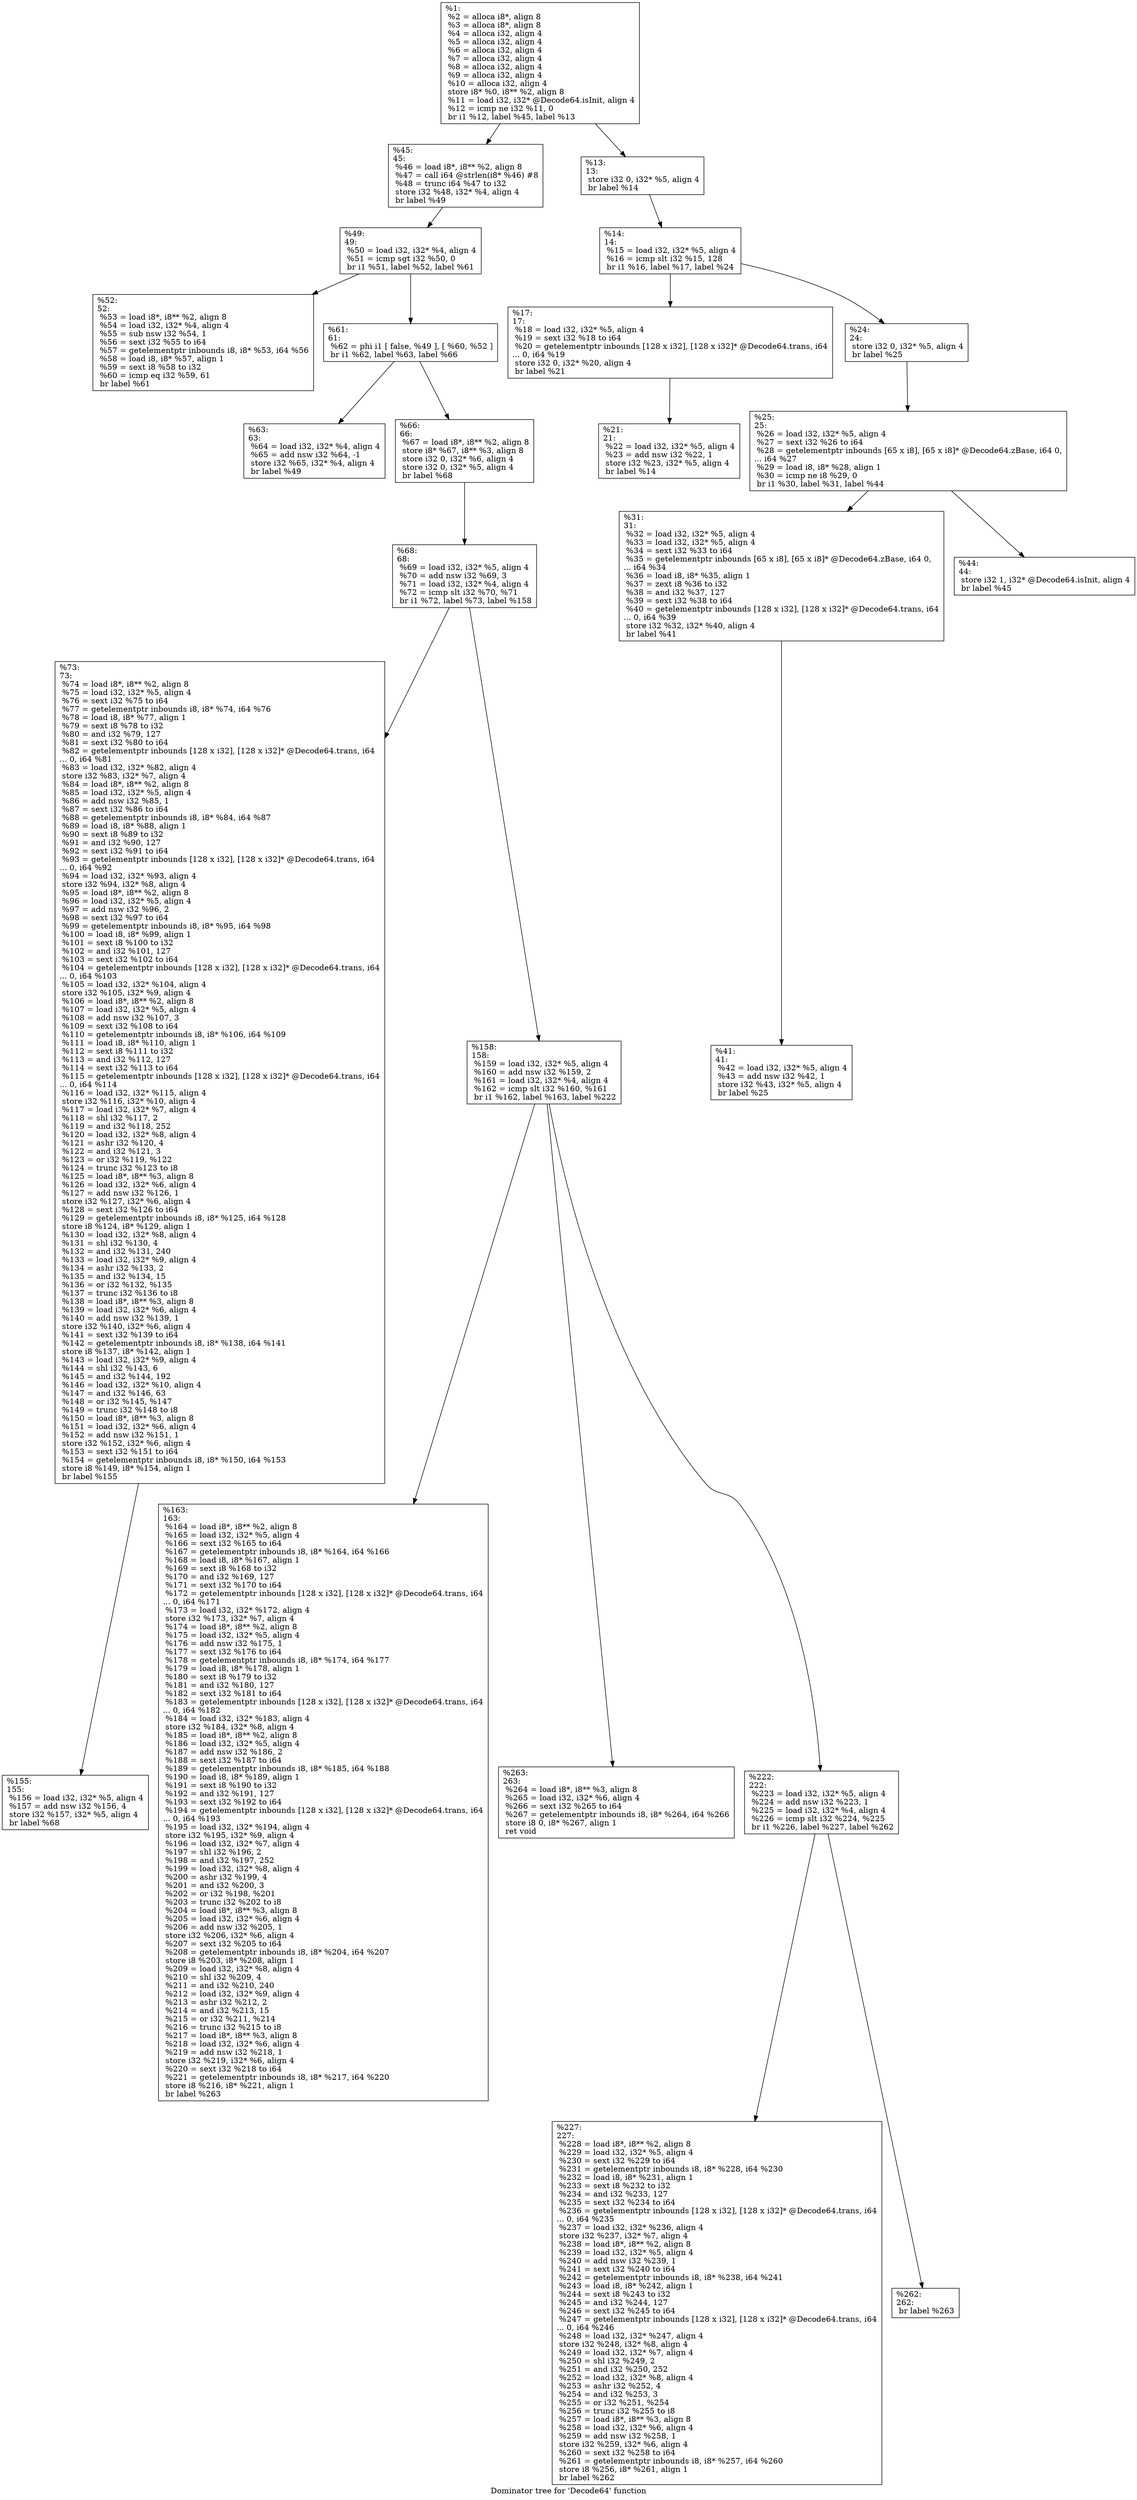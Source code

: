 digraph "Dominator tree for 'Decode64' function" {
	label="Dominator tree for 'Decode64' function";

	Node0x22b0610 [shape=record,label="{%1:\l  %2 = alloca i8*, align 8\l  %3 = alloca i8*, align 8\l  %4 = alloca i32, align 4\l  %5 = alloca i32, align 4\l  %6 = alloca i32, align 4\l  %7 = alloca i32, align 4\l  %8 = alloca i32, align 4\l  %9 = alloca i32, align 4\l  %10 = alloca i32, align 4\l  store i8* %0, i8** %2, align 8\l  %11 = load i32, i32* @Decode64.isInit, align 4\l  %12 = icmp ne i32 %11, 0\l  br i1 %12, label %45, label %13\l}"];
	Node0x22b0610 -> Node0x22b0940;
	Node0x22b0610 -> Node0x22506a0;
	Node0x22b0940 [shape=record,label="{%45:\l45:                                               \l  %46 = load i8*, i8** %2, align 8\l  %47 = call i64 @strlen(i8* %46) #8\l  %48 = trunc i64 %47 to i32\l  store i32 %48, i32* %4, align 4\l  br label %49\l}"];
	Node0x22b0940 -> Node0x22b2a90;
	Node0x22b2a90 [shape=record,label="{%49:\l49:                                               \l  %50 = load i32, i32* %4, align 4\l  %51 = icmp sgt i32 %50, 0\l  br i1 %51, label %52, label %61\l}"];
	Node0x22b2a90 -> Node0x22b4c00;
	Node0x22b2a90 -> Node0x225ad10;
	Node0x22b4c00 [shape=record,label="{%52:\l52:                                               \l  %53 = load i8*, i8** %2, align 8\l  %54 = load i32, i32* %4, align 4\l  %55 = sub nsw i32 %54, 1\l  %56 = sext i32 %55 to i64\l  %57 = getelementptr inbounds i8, i8* %53, i64 %56\l  %58 = load i8, i8* %57, align 1\l  %59 = sext i8 %58 to i32\l  %60 = icmp eq i32 %59, 61\l  br label %61\l}"];
	Node0x225ad10 [shape=record,label="{%61:\l61:                                               \l  %62 = phi i1 [ false, %49 ], [ %60, %52 ]\l  br i1 %62, label %63, label %66\l}"];
	Node0x225ad10 -> Node0x2261c90;
	Node0x225ad10 -> Node0x22603f0;
	Node0x2261c90 [shape=record,label="{%63:\l63:                                               \l  %64 = load i32, i32* %4, align 4\l  %65 = add nsw i32 %64, -1\l  store i32 %65, i32* %4, align 4\l  br label %49\l}"];
	Node0x22603f0 [shape=record,label="{%66:\l66:                                               \l  %67 = load i8*, i8** %2, align 8\l  store i8* %67, i8** %3, align 8\l  store i32 0, i32* %6, align 4\l  store i32 0, i32* %5, align 4\l  br label %68\l}"];
	Node0x22603f0 -> Node0x224b5b0;
	Node0x224b5b0 [shape=record,label="{%68:\l68:                                               \l  %69 = load i32, i32* %5, align 4\l  %70 = add nsw i32 %69, 3\l  %71 = load i32, i32* %4, align 4\l  %72 = icmp slt i32 %70, %71\l  br i1 %72, label %73, label %158\l}"];
	Node0x224b5b0 -> Node0x225c1a0;
	Node0x224b5b0 -> Node0x2259050;
	Node0x225c1a0 [shape=record,label="{%73:\l73:                                               \l  %74 = load i8*, i8** %2, align 8\l  %75 = load i32, i32* %5, align 4\l  %76 = sext i32 %75 to i64\l  %77 = getelementptr inbounds i8, i8* %74, i64 %76\l  %78 = load i8, i8* %77, align 1\l  %79 = sext i8 %78 to i32\l  %80 = and i32 %79, 127\l  %81 = sext i32 %80 to i64\l  %82 = getelementptr inbounds [128 x i32], [128 x i32]* @Decode64.trans, i64\l... 0, i64 %81\l  %83 = load i32, i32* %82, align 4\l  store i32 %83, i32* %7, align 4\l  %84 = load i8*, i8** %2, align 8\l  %85 = load i32, i32* %5, align 4\l  %86 = add nsw i32 %85, 1\l  %87 = sext i32 %86 to i64\l  %88 = getelementptr inbounds i8, i8* %84, i64 %87\l  %89 = load i8, i8* %88, align 1\l  %90 = sext i8 %89 to i32\l  %91 = and i32 %90, 127\l  %92 = sext i32 %91 to i64\l  %93 = getelementptr inbounds [128 x i32], [128 x i32]* @Decode64.trans, i64\l... 0, i64 %92\l  %94 = load i32, i32* %93, align 4\l  store i32 %94, i32* %8, align 4\l  %95 = load i8*, i8** %2, align 8\l  %96 = load i32, i32* %5, align 4\l  %97 = add nsw i32 %96, 2\l  %98 = sext i32 %97 to i64\l  %99 = getelementptr inbounds i8, i8* %95, i64 %98\l  %100 = load i8, i8* %99, align 1\l  %101 = sext i8 %100 to i32\l  %102 = and i32 %101, 127\l  %103 = sext i32 %102 to i64\l  %104 = getelementptr inbounds [128 x i32], [128 x i32]* @Decode64.trans, i64\l... 0, i64 %103\l  %105 = load i32, i32* %104, align 4\l  store i32 %105, i32* %9, align 4\l  %106 = load i8*, i8** %2, align 8\l  %107 = load i32, i32* %5, align 4\l  %108 = add nsw i32 %107, 3\l  %109 = sext i32 %108 to i64\l  %110 = getelementptr inbounds i8, i8* %106, i64 %109\l  %111 = load i8, i8* %110, align 1\l  %112 = sext i8 %111 to i32\l  %113 = and i32 %112, 127\l  %114 = sext i32 %113 to i64\l  %115 = getelementptr inbounds [128 x i32], [128 x i32]* @Decode64.trans, i64\l... 0, i64 %114\l  %116 = load i32, i32* %115, align 4\l  store i32 %116, i32* %10, align 4\l  %117 = load i32, i32* %7, align 4\l  %118 = shl i32 %117, 2\l  %119 = and i32 %118, 252\l  %120 = load i32, i32* %8, align 4\l  %121 = ashr i32 %120, 4\l  %122 = and i32 %121, 3\l  %123 = or i32 %119, %122\l  %124 = trunc i32 %123 to i8\l  %125 = load i8*, i8** %3, align 8\l  %126 = load i32, i32* %6, align 4\l  %127 = add nsw i32 %126, 1\l  store i32 %127, i32* %6, align 4\l  %128 = sext i32 %126 to i64\l  %129 = getelementptr inbounds i8, i8* %125, i64 %128\l  store i8 %124, i8* %129, align 1\l  %130 = load i32, i32* %8, align 4\l  %131 = shl i32 %130, 4\l  %132 = and i32 %131, 240\l  %133 = load i32, i32* %9, align 4\l  %134 = ashr i32 %133, 2\l  %135 = and i32 %134, 15\l  %136 = or i32 %132, %135\l  %137 = trunc i32 %136 to i8\l  %138 = load i8*, i8** %3, align 8\l  %139 = load i32, i32* %6, align 4\l  %140 = add nsw i32 %139, 1\l  store i32 %140, i32* %6, align 4\l  %141 = sext i32 %139 to i64\l  %142 = getelementptr inbounds i8, i8* %138, i64 %141\l  store i8 %137, i8* %142, align 1\l  %143 = load i32, i32* %9, align 4\l  %144 = shl i32 %143, 6\l  %145 = and i32 %144, 192\l  %146 = load i32, i32* %10, align 4\l  %147 = and i32 %146, 63\l  %148 = or i32 %145, %147\l  %149 = trunc i32 %148 to i8\l  %150 = load i8*, i8** %3, align 8\l  %151 = load i32, i32* %6, align 4\l  %152 = add nsw i32 %151, 1\l  store i32 %152, i32* %6, align 4\l  %153 = sext i32 %151 to i64\l  %154 = getelementptr inbounds i8, i8* %150, i64 %153\l  store i8 %149, i8* %154, align 1\l  br label %155\l}"];
	Node0x225c1a0 -> Node0x2263020;
	Node0x2263020 [shape=record,label="{%155:\l155:                                              \l  %156 = load i32, i32* %5, align 4\l  %157 = add nsw i32 %156, 4\l  store i32 %157, i32* %5, align 4\l  br label %68\l}"];
	Node0x2259050 [shape=record,label="{%158:\l158:                                              \l  %159 = load i32, i32* %5, align 4\l  %160 = add nsw i32 %159, 2\l  %161 = load i32, i32* %4, align 4\l  %162 = icmp slt i32 %160, %161\l  br i1 %162, label %163, label %222\l}"];
	Node0x2259050 -> Node0x2247c00;
	Node0x2259050 -> Node0x22538a0;
	Node0x2259050 -> Node0x2248bb0;
	Node0x2247c00 [shape=record,label="{%163:\l163:                                              \l  %164 = load i8*, i8** %2, align 8\l  %165 = load i32, i32* %5, align 4\l  %166 = sext i32 %165 to i64\l  %167 = getelementptr inbounds i8, i8* %164, i64 %166\l  %168 = load i8, i8* %167, align 1\l  %169 = sext i8 %168 to i32\l  %170 = and i32 %169, 127\l  %171 = sext i32 %170 to i64\l  %172 = getelementptr inbounds [128 x i32], [128 x i32]* @Decode64.trans, i64\l... 0, i64 %171\l  %173 = load i32, i32* %172, align 4\l  store i32 %173, i32* %7, align 4\l  %174 = load i8*, i8** %2, align 8\l  %175 = load i32, i32* %5, align 4\l  %176 = add nsw i32 %175, 1\l  %177 = sext i32 %176 to i64\l  %178 = getelementptr inbounds i8, i8* %174, i64 %177\l  %179 = load i8, i8* %178, align 1\l  %180 = sext i8 %179 to i32\l  %181 = and i32 %180, 127\l  %182 = sext i32 %181 to i64\l  %183 = getelementptr inbounds [128 x i32], [128 x i32]* @Decode64.trans, i64\l... 0, i64 %182\l  %184 = load i32, i32* %183, align 4\l  store i32 %184, i32* %8, align 4\l  %185 = load i8*, i8** %2, align 8\l  %186 = load i32, i32* %5, align 4\l  %187 = add nsw i32 %186, 2\l  %188 = sext i32 %187 to i64\l  %189 = getelementptr inbounds i8, i8* %185, i64 %188\l  %190 = load i8, i8* %189, align 1\l  %191 = sext i8 %190 to i32\l  %192 = and i32 %191, 127\l  %193 = sext i32 %192 to i64\l  %194 = getelementptr inbounds [128 x i32], [128 x i32]* @Decode64.trans, i64\l... 0, i64 %193\l  %195 = load i32, i32* %194, align 4\l  store i32 %195, i32* %9, align 4\l  %196 = load i32, i32* %7, align 4\l  %197 = shl i32 %196, 2\l  %198 = and i32 %197, 252\l  %199 = load i32, i32* %8, align 4\l  %200 = ashr i32 %199, 4\l  %201 = and i32 %200, 3\l  %202 = or i32 %198, %201\l  %203 = trunc i32 %202 to i8\l  %204 = load i8*, i8** %3, align 8\l  %205 = load i32, i32* %6, align 4\l  %206 = add nsw i32 %205, 1\l  store i32 %206, i32* %6, align 4\l  %207 = sext i32 %205 to i64\l  %208 = getelementptr inbounds i8, i8* %204, i64 %207\l  store i8 %203, i8* %208, align 1\l  %209 = load i32, i32* %8, align 4\l  %210 = shl i32 %209, 4\l  %211 = and i32 %210, 240\l  %212 = load i32, i32* %9, align 4\l  %213 = ashr i32 %212, 2\l  %214 = and i32 %213, 15\l  %215 = or i32 %211, %214\l  %216 = trunc i32 %215 to i8\l  %217 = load i8*, i8** %3, align 8\l  %218 = load i32, i32* %6, align 4\l  %219 = add nsw i32 %218, 1\l  store i32 %219, i32* %6, align 4\l  %220 = sext i32 %218 to i64\l  %221 = getelementptr inbounds i8, i8* %217, i64 %220\l  store i8 %216, i8* %221, align 1\l  br label %263\l}"];
	Node0x22538a0 [shape=record,label="{%263:\l263:                                              \l  %264 = load i8*, i8** %3, align 8\l  %265 = load i32, i32* %6, align 4\l  %266 = sext i32 %265 to i64\l  %267 = getelementptr inbounds i8, i8* %264, i64 %266\l  store i8 0, i8* %267, align 1\l  ret void\l}"];
	Node0x2248bb0 [shape=record,label="{%222:\l222:                                              \l  %223 = load i32, i32* %5, align 4\l  %224 = add nsw i32 %223, 1\l  %225 = load i32, i32* %4, align 4\l  %226 = icmp slt i32 %224, %225\l  br i1 %226, label %227, label %262\l}"];
	Node0x2248bb0 -> Node0x22633c0;
	Node0x2248bb0 -> Node0x2256c60;
	Node0x22633c0 [shape=record,label="{%227:\l227:                                              \l  %228 = load i8*, i8** %2, align 8\l  %229 = load i32, i32* %5, align 4\l  %230 = sext i32 %229 to i64\l  %231 = getelementptr inbounds i8, i8* %228, i64 %230\l  %232 = load i8, i8* %231, align 1\l  %233 = sext i8 %232 to i32\l  %234 = and i32 %233, 127\l  %235 = sext i32 %234 to i64\l  %236 = getelementptr inbounds [128 x i32], [128 x i32]* @Decode64.trans, i64\l... 0, i64 %235\l  %237 = load i32, i32* %236, align 4\l  store i32 %237, i32* %7, align 4\l  %238 = load i8*, i8** %2, align 8\l  %239 = load i32, i32* %5, align 4\l  %240 = add nsw i32 %239, 1\l  %241 = sext i32 %240 to i64\l  %242 = getelementptr inbounds i8, i8* %238, i64 %241\l  %243 = load i8, i8* %242, align 1\l  %244 = sext i8 %243 to i32\l  %245 = and i32 %244, 127\l  %246 = sext i32 %245 to i64\l  %247 = getelementptr inbounds [128 x i32], [128 x i32]* @Decode64.trans, i64\l... 0, i64 %246\l  %248 = load i32, i32* %247, align 4\l  store i32 %248, i32* %8, align 4\l  %249 = load i32, i32* %7, align 4\l  %250 = shl i32 %249, 2\l  %251 = and i32 %250, 252\l  %252 = load i32, i32* %8, align 4\l  %253 = ashr i32 %252, 4\l  %254 = and i32 %253, 3\l  %255 = or i32 %251, %254\l  %256 = trunc i32 %255 to i8\l  %257 = load i8*, i8** %3, align 8\l  %258 = load i32, i32* %6, align 4\l  %259 = add nsw i32 %258, 1\l  store i32 %259, i32* %6, align 4\l  %260 = sext i32 %258 to i64\l  %261 = getelementptr inbounds i8, i8* %257, i64 %260\l  store i8 %256, i8* %261, align 1\l  br label %262\l}"];
	Node0x2256c60 [shape=record,label="{%262:\l262:                                              \l  br label %263\l}"];
	Node0x22506a0 [shape=record,label="{%13:\l13:                                               \l  store i32 0, i32* %5, align 4\l  br label %14\l}"];
	Node0x22506a0 -> Node0x226b5d0;
	Node0x226b5d0 [shape=record,label="{%14:\l14:                                               \l  %15 = load i32, i32* %5, align 4\l  %16 = icmp slt i32 %15, 128\l  br i1 %16, label %17, label %24\l}"];
	Node0x226b5d0 -> Node0x224a890;
	Node0x226b5d0 -> Node0x2223880;
	Node0x224a890 [shape=record,label="{%17:\l17:                                               \l  %18 = load i32, i32* %5, align 4\l  %19 = sext i32 %18 to i64\l  %20 = getelementptr inbounds [128 x i32], [128 x i32]* @Decode64.trans, i64\l... 0, i64 %19\l  store i32 0, i32* %20, align 4\l  br label %21\l}"];
	Node0x224a890 -> Node0x221cf90;
	Node0x221cf90 [shape=record,label="{%21:\l21:                                               \l  %22 = load i32, i32* %5, align 4\l  %23 = add nsw i32 %22, 1\l  store i32 %23, i32* %5, align 4\l  br label %14\l}"];
	Node0x2223880 [shape=record,label="{%24:\l24:                                               \l  store i32 0, i32* %5, align 4\l  br label %25\l}"];
	Node0x2223880 -> Node0x22196a0;
	Node0x22196a0 [shape=record,label="{%25:\l25:                                               \l  %26 = load i32, i32* %5, align 4\l  %27 = sext i32 %26 to i64\l  %28 = getelementptr inbounds [65 x i8], [65 x i8]* @Decode64.zBase, i64 0,\l... i64 %27\l  %29 = load i8, i8* %28, align 1\l  %30 = icmp ne i8 %29, 0\l  br i1 %30, label %31, label %44\l}"];
	Node0x22196a0 -> Node0x22378d0;
	Node0x22196a0 -> Node0x2215760;
	Node0x22378d0 [shape=record,label="{%31:\l31:                                               \l  %32 = load i32, i32* %5, align 4\l  %33 = load i32, i32* %5, align 4\l  %34 = sext i32 %33 to i64\l  %35 = getelementptr inbounds [65 x i8], [65 x i8]* @Decode64.zBase, i64 0,\l... i64 %34\l  %36 = load i8, i8* %35, align 1\l  %37 = zext i8 %36 to i32\l  %38 = and i32 %37, 127\l  %39 = sext i32 %38 to i64\l  %40 = getelementptr inbounds [128 x i32], [128 x i32]* @Decode64.trans, i64\l... 0, i64 %39\l  store i32 %32, i32* %40, align 4\l  br label %41\l}"];
	Node0x22378d0 -> Node0x2229a10;
	Node0x2229a10 [shape=record,label="{%41:\l41:                                               \l  %42 = load i32, i32* %5, align 4\l  %43 = add nsw i32 %42, 1\l  store i32 %43, i32* %5, align 4\l  br label %25\l}"];
	Node0x2215760 [shape=record,label="{%44:\l44:                                               \l  store i32 1, i32* @Decode64.isInit, align 4\l  br label %45\l}"];
}

